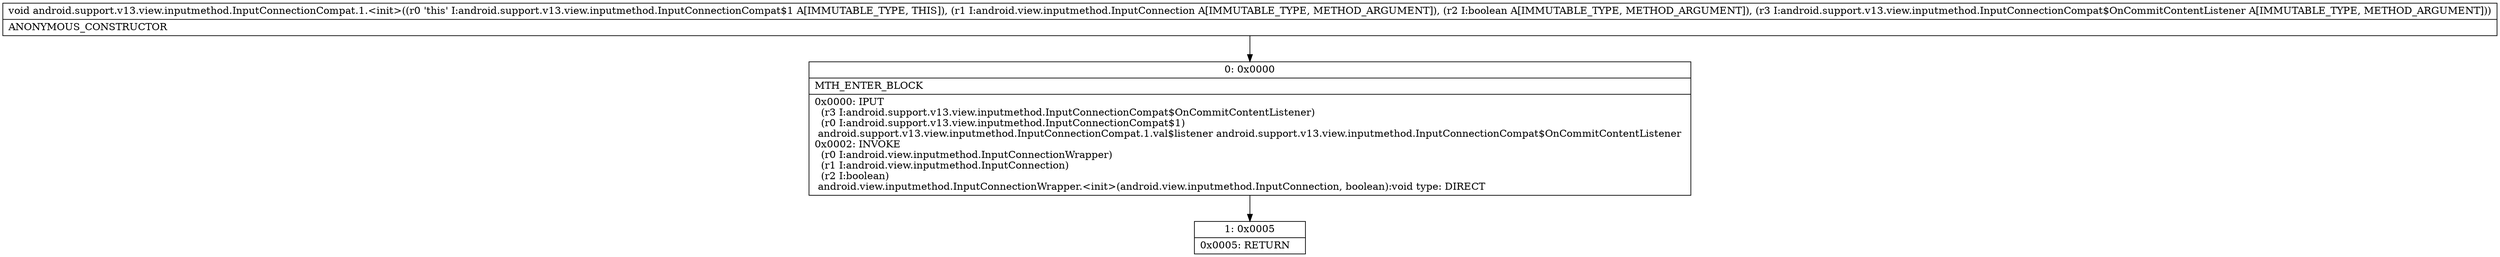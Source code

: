 digraph "CFG forandroid.support.v13.view.inputmethod.InputConnectionCompat.1.\<init\>(Landroid\/view\/inputmethod\/InputConnection;ZLandroid\/support\/v13\/view\/inputmethod\/InputConnectionCompat$OnCommitContentListener;)V" {
Node_0 [shape=record,label="{0\:\ 0x0000|MTH_ENTER_BLOCK\l|0x0000: IPUT  \l  (r3 I:android.support.v13.view.inputmethod.InputConnectionCompat$OnCommitContentListener)\l  (r0 I:android.support.v13.view.inputmethod.InputConnectionCompat$1)\l android.support.v13.view.inputmethod.InputConnectionCompat.1.val$listener android.support.v13.view.inputmethod.InputConnectionCompat$OnCommitContentListener \l0x0002: INVOKE  \l  (r0 I:android.view.inputmethod.InputConnectionWrapper)\l  (r1 I:android.view.inputmethod.InputConnection)\l  (r2 I:boolean)\l android.view.inputmethod.InputConnectionWrapper.\<init\>(android.view.inputmethod.InputConnection, boolean):void type: DIRECT \l}"];
Node_1 [shape=record,label="{1\:\ 0x0005|0x0005: RETURN   \l}"];
MethodNode[shape=record,label="{void android.support.v13.view.inputmethod.InputConnectionCompat.1.\<init\>((r0 'this' I:android.support.v13.view.inputmethod.InputConnectionCompat$1 A[IMMUTABLE_TYPE, THIS]), (r1 I:android.view.inputmethod.InputConnection A[IMMUTABLE_TYPE, METHOD_ARGUMENT]), (r2 I:boolean A[IMMUTABLE_TYPE, METHOD_ARGUMENT]), (r3 I:android.support.v13.view.inputmethod.InputConnectionCompat$OnCommitContentListener A[IMMUTABLE_TYPE, METHOD_ARGUMENT]))  | ANONYMOUS_CONSTRUCTOR\l}"];
MethodNode -> Node_0;
Node_0 -> Node_1;
}

